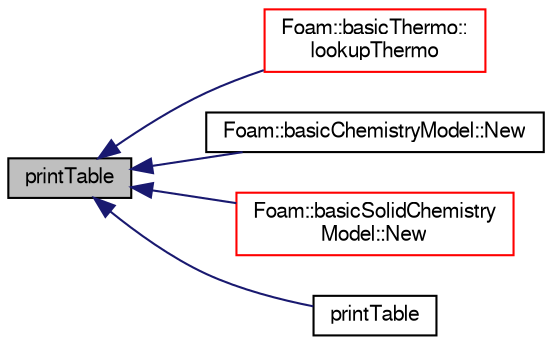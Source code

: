 digraph "printTable"
{
  bgcolor="transparent";
  edge [fontname="FreeSans",fontsize="10",labelfontname="FreeSans",labelfontsize="10"];
  node [fontname="FreeSans",fontsize="10",shape=record];
  rankdir="LR";
  Node127165 [label="printTable",height=0.2,width=0.4,color="black", fillcolor="grey75", style="filled", fontcolor="black"];
  Node127165 -> Node127166 [dir="back",color="midnightblue",fontsize="10",style="solid",fontname="FreeSans"];
  Node127166 [label="Foam::basicThermo::\llookupThermo",height=0.2,width=0.4,color="red",URL="$a29734.html#a5e08ffb0c5604498e79b10e504b3fb67",tooltip="Generic lookup for each of the related thermodynamics packages. "];
  Node127165 -> Node127179 [dir="back",color="midnightblue",fontsize="10",style="solid",fontname="FreeSans"];
  Node127179 [label="Foam::basicChemistryModel::New",height=0.2,width=0.4,color="black",URL="$a29790.html#a6d6de04ba5fbe990a8bf6fa09d166769"];
  Node127165 -> Node127180 [dir="back",color="midnightblue",fontsize="10",style="solid",fontname="FreeSans"];
  Node127180 [label="Foam::basicSolidChemistry\lModel::New",height=0.2,width=0.4,color="red",URL="$a30186.html#a0005839329d6d437f3b1b8c4893a53b3",tooltip="Selector. "];
  Node127165 -> Node127183 [dir="back",color="midnightblue",fontsize="10",style="solid",fontname="FreeSans"];
  Node127183 [label="printTable",height=0.2,width=0.4,color="black",URL="$a21124.html#a352dab2f77209a598036ed04fa4a0305"];
}
